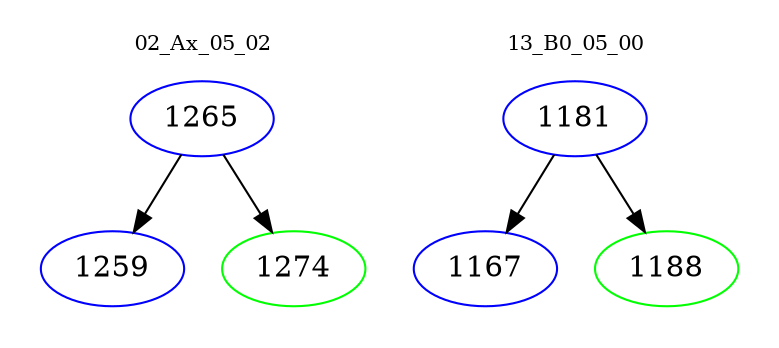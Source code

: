 digraph{
subgraph cluster_0 {
color = white
label = "02_Ax_05_02";
fontsize=10;
T0_1265 [label="1265", color="blue"]
T0_1265 -> T0_1259 [color="black"]
T0_1259 [label="1259", color="blue"]
T0_1265 -> T0_1274 [color="black"]
T0_1274 [label="1274", color="green"]
}
subgraph cluster_1 {
color = white
label = "13_B0_05_00";
fontsize=10;
T1_1181 [label="1181", color="blue"]
T1_1181 -> T1_1167 [color="black"]
T1_1167 [label="1167", color="blue"]
T1_1181 -> T1_1188 [color="black"]
T1_1188 [label="1188", color="green"]
}
}

